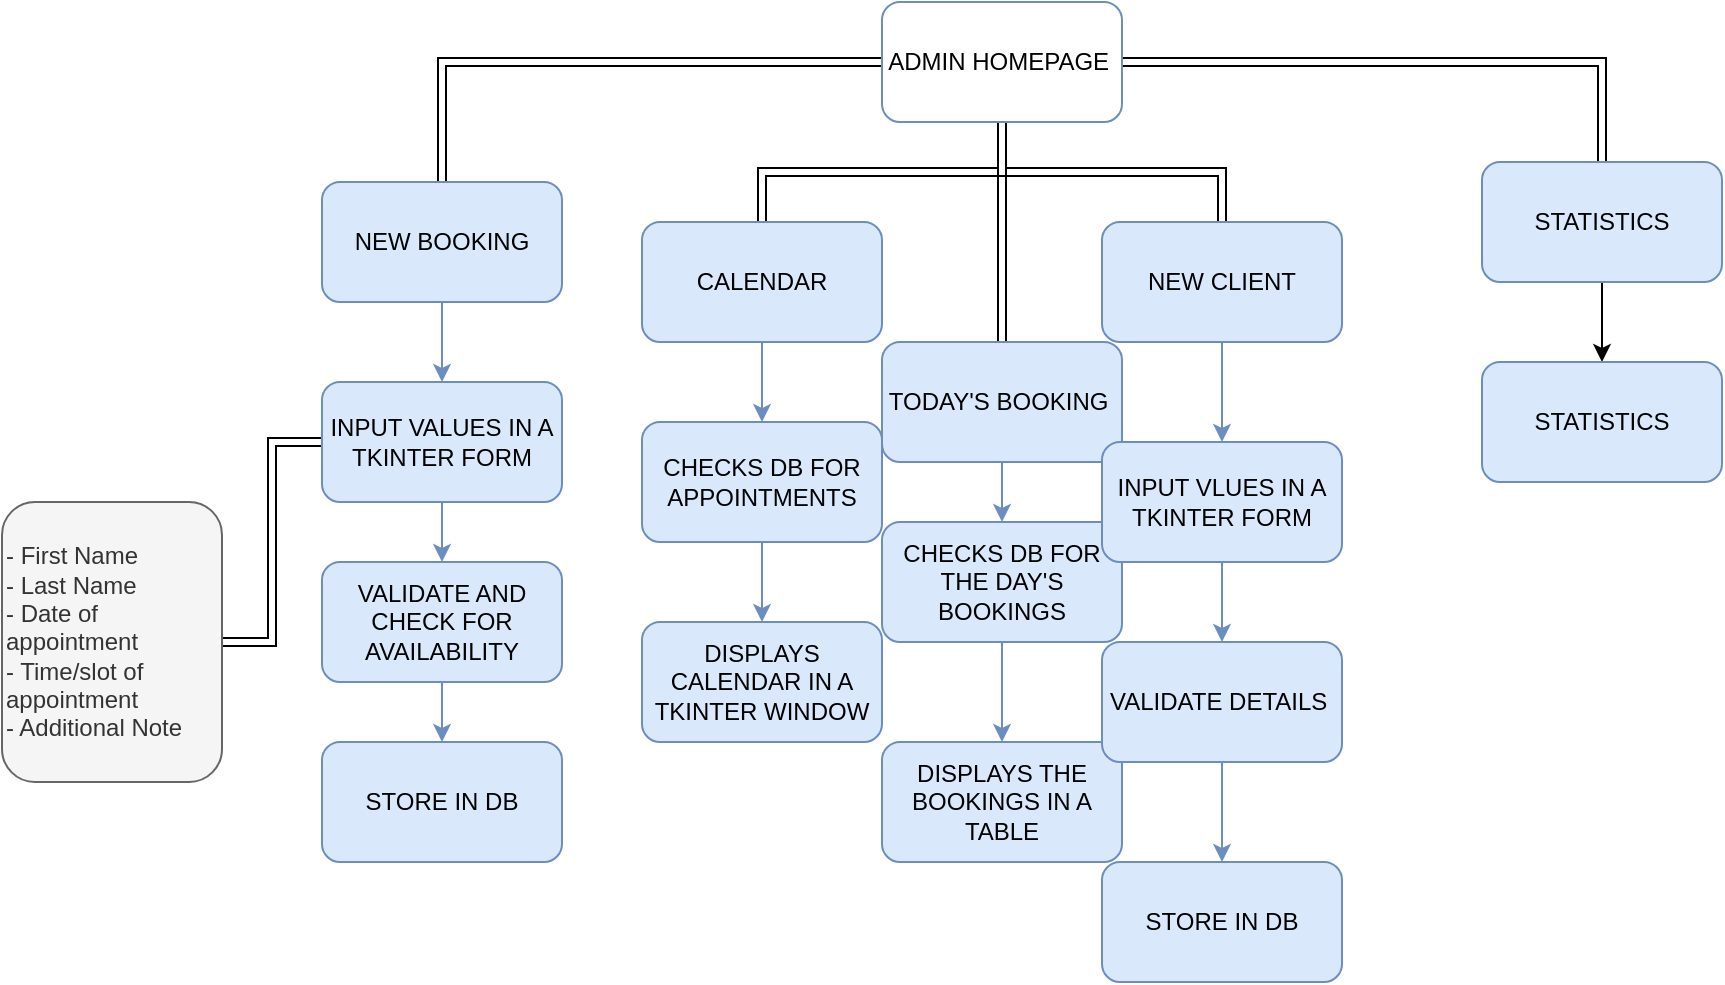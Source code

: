 <mxfile version="26.0.11">
  <diagram name="Page-1" id="9An-Dm4P1PhMl5eLzi5M">
    <mxGraphModel dx="2430" dy="706" grid="1" gridSize="10" guides="1" tooltips="1" connect="1" arrows="1" fold="1" page="1" pageScale="1" pageWidth="827" pageHeight="1169" math="0" shadow="0">
      <root>
        <mxCell id="0" />
        <mxCell id="1" parent="0" />
        <mxCell id="qL52Xe9mibryE4UQHseE-4" value="" style="edgeStyle=orthogonalEdgeStyle;rounded=0;orthogonalLoop=1;jettySize=auto;html=1;shape=link;" parent="1" source="qL52Xe9mibryE4UQHseE-1" target="qL52Xe9mibryE4UQHseE-3" edge="1">
          <mxGeometry relative="1" as="geometry" />
        </mxCell>
        <mxCell id="qL52Xe9mibryE4UQHseE-6" value="" style="edgeStyle=orthogonalEdgeStyle;rounded=0;orthogonalLoop=1;jettySize=auto;html=1;shape=link;" parent="1" source="qL52Xe9mibryE4UQHseE-1" target="qL52Xe9mibryE4UQHseE-5" edge="1">
          <mxGeometry relative="1" as="geometry" />
        </mxCell>
        <mxCell id="qL52Xe9mibryE4UQHseE-10" value="" style="edgeStyle=orthogonalEdgeStyle;rounded=0;orthogonalLoop=1;jettySize=auto;html=1;shape=link;" parent="1" source="qL52Xe9mibryE4UQHseE-1" target="qL52Xe9mibryE4UQHseE-9" edge="1">
          <mxGeometry relative="1" as="geometry" />
        </mxCell>
        <mxCell id="qL52Xe9mibryE4UQHseE-12" value="" style="edgeStyle=orthogonalEdgeStyle;rounded=0;orthogonalLoop=1;jettySize=auto;html=1;shape=link;" parent="1" source="qL52Xe9mibryE4UQHseE-1" target="qL52Xe9mibryE4UQHseE-11" edge="1">
          <mxGeometry relative="1" as="geometry" />
        </mxCell>
        <mxCell id="qL52Xe9mibryE4UQHseE-14" value="" style="edgeStyle=orthogonalEdgeStyle;rounded=0;orthogonalLoop=1;jettySize=auto;html=1;shape=link;" parent="1" source="qL52Xe9mibryE4UQHseE-1" target="qL52Xe9mibryE4UQHseE-13" edge="1">
          <mxGeometry relative="1" as="geometry" />
        </mxCell>
        <mxCell id="qL52Xe9mibryE4UQHseE-1" value="ADMIN HOMEPAGE&amp;nbsp;" style="rounded=1;whiteSpace=wrap;html=1;fillColor=none;strokeColor=#6c8ebf;gradientColor=default;" parent="1" vertex="1">
          <mxGeometry x="390" y="40" width="120" height="60" as="geometry" />
        </mxCell>
        <mxCell id="qL52Xe9mibryE4UQHseE-16" value="" style="edgeStyle=orthogonalEdgeStyle;rounded=0;orthogonalLoop=1;jettySize=auto;html=1;fillColor=#dae8fc;strokeColor=#6c8ebf;" parent="1" source="qL52Xe9mibryE4UQHseE-3" target="qL52Xe9mibryE4UQHseE-15" edge="1">
          <mxGeometry relative="1" as="geometry" />
        </mxCell>
        <mxCell id="qL52Xe9mibryE4UQHseE-3" value="NEW BOOKING" style="whiteSpace=wrap;html=1;rounded=1;fillColor=#dae8fc;strokeColor=#6c8ebf;" parent="1" vertex="1">
          <mxGeometry x="110" y="130" width="120" height="60" as="geometry" />
        </mxCell>
        <mxCell id="qL52Xe9mibryE4UQHseE-24" value="" style="edgeStyle=orthogonalEdgeStyle;rounded=0;orthogonalLoop=1;jettySize=auto;html=1;fillColor=#dae8fc;strokeColor=#6c8ebf;" parent="1" source="qL52Xe9mibryE4UQHseE-5" target="qL52Xe9mibryE4UQHseE-23" edge="1">
          <mxGeometry relative="1" as="geometry" />
        </mxCell>
        <mxCell id="qL52Xe9mibryE4UQHseE-5" value="CALENDAR" style="whiteSpace=wrap;html=1;rounded=1;fillColor=#dae8fc;strokeColor=#6c8ebf;" parent="1" vertex="1">
          <mxGeometry x="270" y="150" width="120" height="60" as="geometry" />
        </mxCell>
        <mxCell id="qL52Xe9mibryE4UQHseE-32" value="" style="edgeStyle=orthogonalEdgeStyle;rounded=0;orthogonalLoop=1;jettySize=auto;html=1;fillColor=#dae8fc;strokeColor=#6c8ebf;" parent="1" source="qL52Xe9mibryE4UQHseE-9" target="qL52Xe9mibryE4UQHseE-31" edge="1">
          <mxGeometry relative="1" as="geometry" />
        </mxCell>
        <mxCell id="qL52Xe9mibryE4UQHseE-9" value="NEW CLIENT" style="whiteSpace=wrap;html=1;rounded=1;fillColor=#dae8fc;strokeColor=#6c8ebf;" parent="1" vertex="1">
          <mxGeometry x="500" y="150" width="120" height="60" as="geometry" />
        </mxCell>
        <mxCell id="pyBMWA6m10mVQqwg_1T7-2" value="" style="edgeStyle=orthogonalEdgeStyle;rounded=0;orthogonalLoop=1;jettySize=auto;html=1;" edge="1" parent="1" source="qL52Xe9mibryE4UQHseE-11" target="pyBMWA6m10mVQqwg_1T7-1">
          <mxGeometry relative="1" as="geometry" />
        </mxCell>
        <mxCell id="qL52Xe9mibryE4UQHseE-11" value="STATISTICS" style="whiteSpace=wrap;html=1;rounded=1;fillColor=#dae8fc;strokeColor=#6c8ebf;" parent="1" vertex="1">
          <mxGeometry x="690" y="120" width="120" height="60" as="geometry" />
        </mxCell>
        <mxCell id="qL52Xe9mibryE4UQHseE-28" value="" style="edgeStyle=orthogonalEdgeStyle;rounded=0;orthogonalLoop=1;jettySize=auto;html=1;fillColor=#dae8fc;strokeColor=#6c8ebf;" parent="1" source="qL52Xe9mibryE4UQHseE-13" target="qL52Xe9mibryE4UQHseE-27" edge="1">
          <mxGeometry relative="1" as="geometry" />
        </mxCell>
        <mxCell id="qL52Xe9mibryE4UQHseE-13" value="TODAY&#39;S BOOKING&amp;nbsp;" style="whiteSpace=wrap;html=1;rounded=1;fillColor=#dae8fc;strokeColor=#6c8ebf;" parent="1" vertex="1">
          <mxGeometry x="390" y="210" width="120" height="60" as="geometry" />
        </mxCell>
        <mxCell id="qL52Xe9mibryE4UQHseE-18" value="" style="edgeStyle=orthogonalEdgeStyle;rounded=0;orthogonalLoop=1;jettySize=auto;html=1;fillColor=#dae8fc;strokeColor=#6c8ebf;" parent="1" source="qL52Xe9mibryE4UQHseE-15" target="qL52Xe9mibryE4UQHseE-17" edge="1">
          <mxGeometry relative="1" as="geometry" />
        </mxCell>
        <mxCell id="qL52Xe9mibryE4UQHseE-22" value="" style="edgeStyle=orthogonalEdgeStyle;rounded=0;orthogonalLoop=1;jettySize=auto;html=1;shape=link;" parent="1" source="qL52Xe9mibryE4UQHseE-15" target="qL52Xe9mibryE4UQHseE-21" edge="1">
          <mxGeometry relative="1" as="geometry" />
        </mxCell>
        <mxCell id="qL52Xe9mibryE4UQHseE-15" value="INPUT VALUES IN A TKINTER FORM" style="whiteSpace=wrap;html=1;rounded=1;fillColor=#dae8fc;strokeColor=#6c8ebf;" parent="1" vertex="1">
          <mxGeometry x="110" y="230" width="120" height="60" as="geometry" />
        </mxCell>
        <mxCell id="qL52Xe9mibryE4UQHseE-20" value="" style="edgeStyle=orthogonalEdgeStyle;rounded=0;orthogonalLoop=1;jettySize=auto;html=1;fillColor=#dae8fc;strokeColor=#6c8ebf;" parent="1" source="qL52Xe9mibryE4UQHseE-17" target="qL52Xe9mibryE4UQHseE-19" edge="1">
          <mxGeometry relative="1" as="geometry" />
        </mxCell>
        <mxCell id="qL52Xe9mibryE4UQHseE-17" value="VALIDATE AND CHECK FOR AVAILABILITY" style="whiteSpace=wrap;html=1;rounded=1;fillColor=#dae8fc;strokeColor=#6c8ebf;" parent="1" vertex="1">
          <mxGeometry x="110" y="320" width="120" height="60" as="geometry" />
        </mxCell>
        <mxCell id="qL52Xe9mibryE4UQHseE-19" value="STORE IN DB" style="whiteSpace=wrap;html=1;rounded=1;fillColor=#dae8fc;strokeColor=#6c8ebf;" parent="1" vertex="1">
          <mxGeometry x="110" y="410" width="120" height="60" as="geometry" />
        </mxCell>
        <mxCell id="qL52Xe9mibryE4UQHseE-21" value="- First Name&amp;nbsp;&lt;div&gt;- Last Name&lt;/div&gt;&lt;div&gt;- Date of appointment&lt;/div&gt;&lt;div&gt;- Time/slot of appointment&lt;/div&gt;&lt;div style=&quot;&quot;&gt;- Additional Note&lt;/div&gt;" style="whiteSpace=wrap;html=1;rounded=1;fillColor=#f5f5f5;strokeColor=#666666;fontColor=#333333;align=left;" parent="1" vertex="1">
          <mxGeometry x="-50" y="290" width="110" height="140" as="geometry" />
        </mxCell>
        <mxCell id="qL52Xe9mibryE4UQHseE-26" value="" style="edgeStyle=orthogonalEdgeStyle;rounded=0;orthogonalLoop=1;jettySize=auto;html=1;fillColor=#dae8fc;strokeColor=#6c8ebf;" parent="1" source="qL52Xe9mibryE4UQHseE-23" target="qL52Xe9mibryE4UQHseE-25" edge="1">
          <mxGeometry relative="1" as="geometry" />
        </mxCell>
        <mxCell id="qL52Xe9mibryE4UQHseE-23" value="CHECKS DB FOR APPOINTMENTS" style="whiteSpace=wrap;html=1;rounded=1;fillColor=#dae8fc;strokeColor=#6c8ebf;" parent="1" vertex="1">
          <mxGeometry x="270" y="250" width="120" height="60" as="geometry" />
        </mxCell>
        <mxCell id="qL52Xe9mibryE4UQHseE-25" value="DISPLAYS CALENDAR IN A TKINTER WINDOW" style="whiteSpace=wrap;html=1;rounded=1;fillColor=#dae8fc;strokeColor=#6c8ebf;" parent="1" vertex="1">
          <mxGeometry x="270" y="350" width="120" height="60" as="geometry" />
        </mxCell>
        <mxCell id="qL52Xe9mibryE4UQHseE-30" value="" style="edgeStyle=orthogonalEdgeStyle;rounded=0;orthogonalLoop=1;jettySize=auto;html=1;fillColor=#dae8fc;strokeColor=#6c8ebf;" parent="1" source="qL52Xe9mibryE4UQHseE-27" target="qL52Xe9mibryE4UQHseE-29" edge="1">
          <mxGeometry relative="1" as="geometry" />
        </mxCell>
        <mxCell id="qL52Xe9mibryE4UQHseE-27" value="CHECKS DB FOR THE DAY&#39;S BOOKINGS" style="whiteSpace=wrap;html=1;rounded=1;fillColor=#dae8fc;strokeColor=#6c8ebf;" parent="1" vertex="1">
          <mxGeometry x="390" y="300" width="120" height="60" as="geometry" />
        </mxCell>
        <mxCell id="qL52Xe9mibryE4UQHseE-29" value="DISPLAYS THE BOOKINGS IN A TABLE" style="whiteSpace=wrap;html=1;rounded=1;fillColor=#dae8fc;strokeColor=#6c8ebf;" parent="1" vertex="1">
          <mxGeometry x="390" y="410" width="120" height="60" as="geometry" />
        </mxCell>
        <mxCell id="qL52Xe9mibryE4UQHseE-34" value="" style="edgeStyle=orthogonalEdgeStyle;rounded=0;orthogonalLoop=1;jettySize=auto;html=1;fillColor=#dae8fc;strokeColor=#6c8ebf;" parent="1" source="qL52Xe9mibryE4UQHseE-31" target="qL52Xe9mibryE4UQHseE-33" edge="1">
          <mxGeometry relative="1" as="geometry" />
        </mxCell>
        <mxCell id="qL52Xe9mibryE4UQHseE-31" value="INPUT VLUES IN A TKINTER FORM" style="whiteSpace=wrap;html=1;rounded=1;fillColor=#dae8fc;strokeColor=#6c8ebf;" parent="1" vertex="1">
          <mxGeometry x="500" y="260" width="120" height="60" as="geometry" />
        </mxCell>
        <mxCell id="qL52Xe9mibryE4UQHseE-36" value="" style="edgeStyle=orthogonalEdgeStyle;rounded=0;orthogonalLoop=1;jettySize=auto;html=1;fillColor=#dae8fc;strokeColor=#6c8ebf;" parent="1" source="qL52Xe9mibryE4UQHseE-33" target="qL52Xe9mibryE4UQHseE-35" edge="1">
          <mxGeometry relative="1" as="geometry" />
        </mxCell>
        <mxCell id="qL52Xe9mibryE4UQHseE-33" value="VALIDATE DETAILS&amp;nbsp;" style="whiteSpace=wrap;html=1;rounded=1;fillColor=#dae8fc;strokeColor=#6c8ebf;" parent="1" vertex="1">
          <mxGeometry x="500" y="360" width="120" height="60" as="geometry" />
        </mxCell>
        <mxCell id="qL52Xe9mibryE4UQHseE-35" value="STORE IN DB" style="whiteSpace=wrap;html=1;rounded=1;fillColor=#dae8fc;strokeColor=#6c8ebf;" parent="1" vertex="1">
          <mxGeometry x="500" y="470" width="120" height="60" as="geometry" />
        </mxCell>
        <mxCell id="pyBMWA6m10mVQqwg_1T7-1" value="STATISTICS" style="whiteSpace=wrap;html=1;rounded=1;fillColor=#dae8fc;strokeColor=#6c8ebf;" vertex="1" parent="1">
          <mxGeometry x="690" y="220" width="120" height="60" as="geometry" />
        </mxCell>
      </root>
    </mxGraphModel>
  </diagram>
</mxfile>
